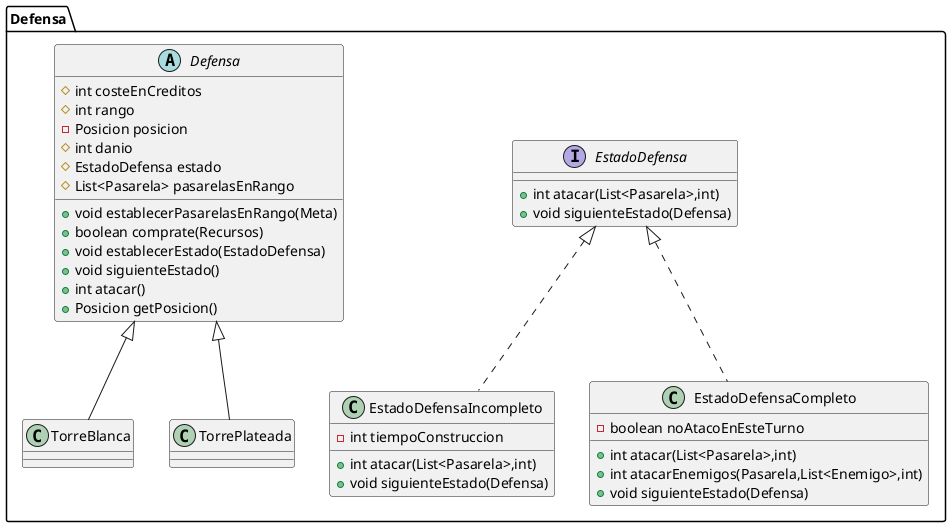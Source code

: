 @startuml
class Defensa.EstadoDefensaIncompleto {
- int tiempoConstruccion
+ int atacar(List<Pasarela>,int)
+ void siguienteEstado(Defensa)
}
interface Defensa.EstadoDefensa {
+ int atacar(List<Pasarela>,int)
+ void siguienteEstado(Defensa)
}
abstract class Defensa.Defensa {
# int costeEnCreditos
# int rango
- Posicion posicion
# int danio
# EstadoDefensa estado
# List<Pasarela> pasarelasEnRango
+ void establecerPasarelasEnRango(Meta)
+ boolean comprate(Recursos)
+ void establecerEstado(EstadoDefensa)
+ void siguienteEstado()
+ int atacar()
+ Posicion getPosicion()
}
class Defensa.EstadoDefensaCompleto {
- boolean noAtacoEnEsteTurno
+ int atacar(List<Pasarela>,int)
+ int atacarEnemigos(Pasarela,List<Enemigo>,int)
+ void siguienteEstado(Defensa)
}
class Defensa.TorreBlanca {
}
class Defensa.TorrePlateada {
}


Defensa.EstadoDefensa <|.. Defensa.EstadoDefensaIncompleto
Defensa.EstadoDefensa <|.. Defensa.EstadoDefensaCompleto
Defensa.Defensa <|-- Defensa.TorreBlanca
Defensa.Defensa <|-- Defensa.TorrePlateada
@enduml